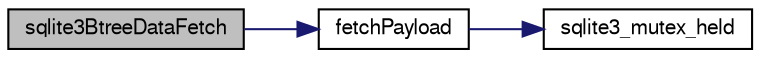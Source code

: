 digraph "sqlite3BtreeDataFetch"
{
  edge [fontname="FreeSans",fontsize="10",labelfontname="FreeSans",labelfontsize="10"];
  node [fontname="FreeSans",fontsize="10",shape=record];
  rankdir="LR";
  Node446934 [label="sqlite3BtreeDataFetch",height=0.2,width=0.4,color="black", fillcolor="grey75", style="filled", fontcolor="black"];
  Node446934 -> Node446935 [color="midnightblue",fontsize="10",style="solid",fontname="FreeSans"];
  Node446935 [label="fetchPayload",height=0.2,width=0.4,color="black", fillcolor="white", style="filled",URL="$sqlite3_8c.html#a46622817f95a4f77fd9a6494c97f51f7"];
  Node446935 -> Node446936 [color="midnightblue",fontsize="10",style="solid",fontname="FreeSans"];
  Node446936 [label="sqlite3_mutex_held",height=0.2,width=0.4,color="black", fillcolor="white", style="filled",URL="$sqlite3_8c.html#acf77da68932b6bc163c5e68547ecc3e7"];
}
